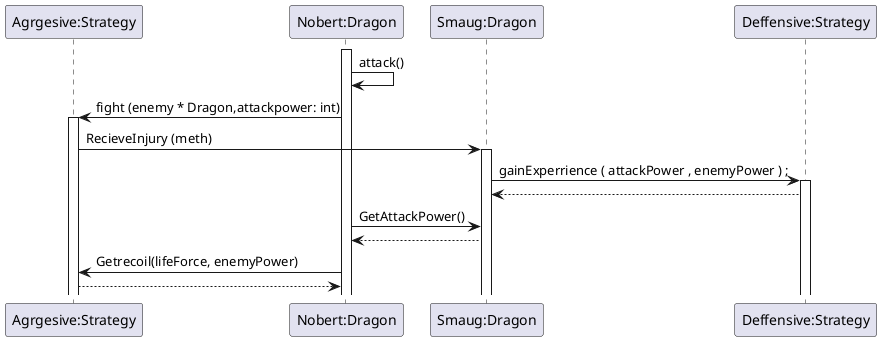 @startuml
participant "Agrgesive:Strategy"
participant "Nobert:Dragon"
participant "Smaug:Dragon"
participant "Deffensive:Strategy"

activate "Nobert:Dragon"
"Nobert:Dragon" -> "Nobert:Dragon" : attack()

"Nobert:Dragon" -> "Agrgesive:Strategy" : fight (enemy * Dragon,attackpower: int)
activate "Agrgesive:Strategy"

"Agrgesive:Strategy" -> "Smaug:Dragon" : RecieveInjury (meth)
activate "Smaug:Dragon"

"Smaug:Dragon" -> "Deffensive:Strategy" : gainExperrience ( attackPower , enemyPower ) ;
activate "Deffensive:Strategy"

"Deffensive:Strategy" --> "Smaug:Dragon" 

"Nobert:Dragon" -> "Smaug:Dragon" : GetAttackPower()
"Smaug:Dragon" --> "Nobert:Dragon"

"Nobert:Dragon" -> "Agrgesive:Strategy" : Getrecoil(lifeForce, enemyPower)
"Agrgesive:Strategy" --> "Nobert:Dragon"

@enduml